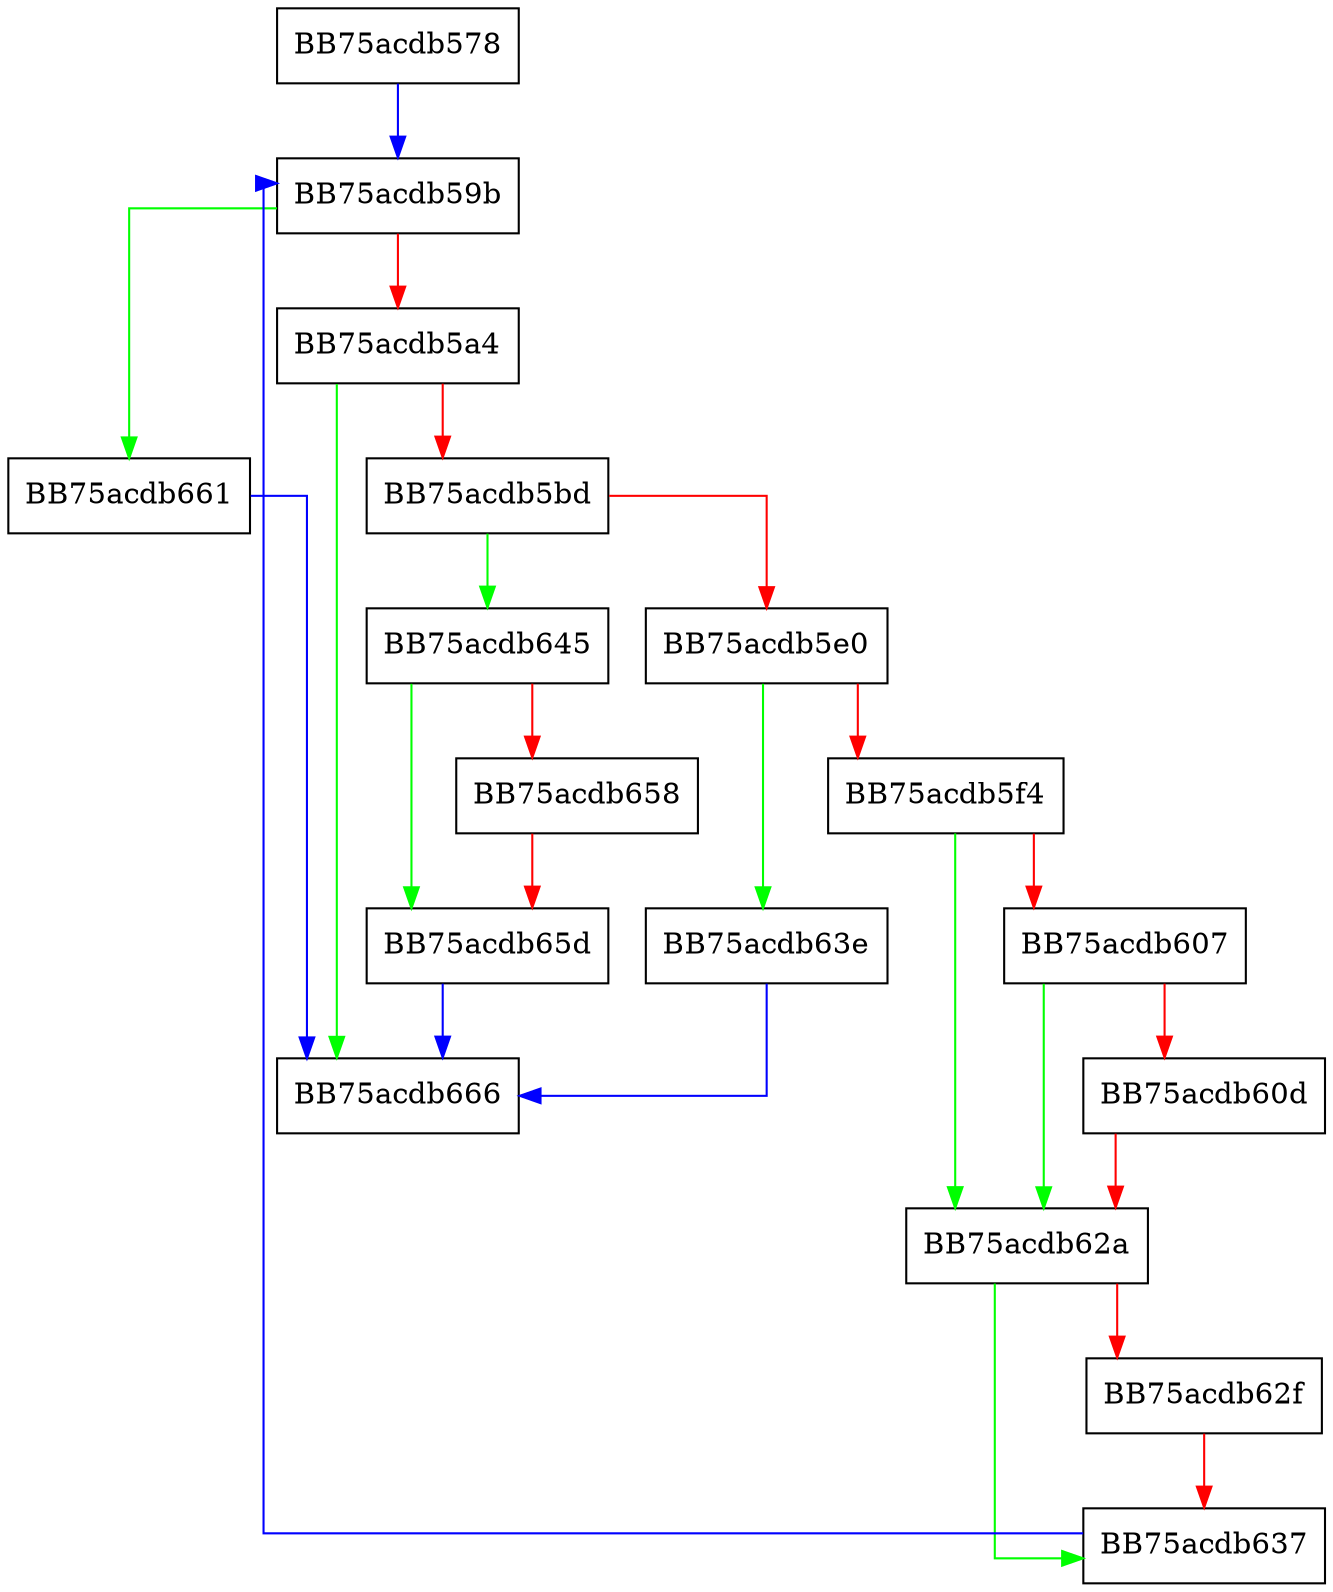 digraph GetRandomNameInFolder {
  node [shape="box"];
  graph [splines=ortho];
  BB75acdb578 -> BB75acdb59b [color="blue"];
  BB75acdb59b -> BB75acdb661 [color="green"];
  BB75acdb59b -> BB75acdb5a4 [color="red"];
  BB75acdb5a4 -> BB75acdb666 [color="green"];
  BB75acdb5a4 -> BB75acdb5bd [color="red"];
  BB75acdb5bd -> BB75acdb645 [color="green"];
  BB75acdb5bd -> BB75acdb5e0 [color="red"];
  BB75acdb5e0 -> BB75acdb63e [color="green"];
  BB75acdb5e0 -> BB75acdb5f4 [color="red"];
  BB75acdb5f4 -> BB75acdb62a [color="green"];
  BB75acdb5f4 -> BB75acdb607 [color="red"];
  BB75acdb607 -> BB75acdb62a [color="green"];
  BB75acdb607 -> BB75acdb60d [color="red"];
  BB75acdb60d -> BB75acdb62a [color="red"];
  BB75acdb62a -> BB75acdb637 [color="green"];
  BB75acdb62a -> BB75acdb62f [color="red"];
  BB75acdb62f -> BB75acdb637 [color="red"];
  BB75acdb637 -> BB75acdb59b [color="blue"];
  BB75acdb63e -> BB75acdb666 [color="blue"];
  BB75acdb645 -> BB75acdb65d [color="green"];
  BB75acdb645 -> BB75acdb658 [color="red"];
  BB75acdb658 -> BB75acdb65d [color="red"];
  BB75acdb65d -> BB75acdb666 [color="blue"];
  BB75acdb661 -> BB75acdb666 [color="blue"];
}